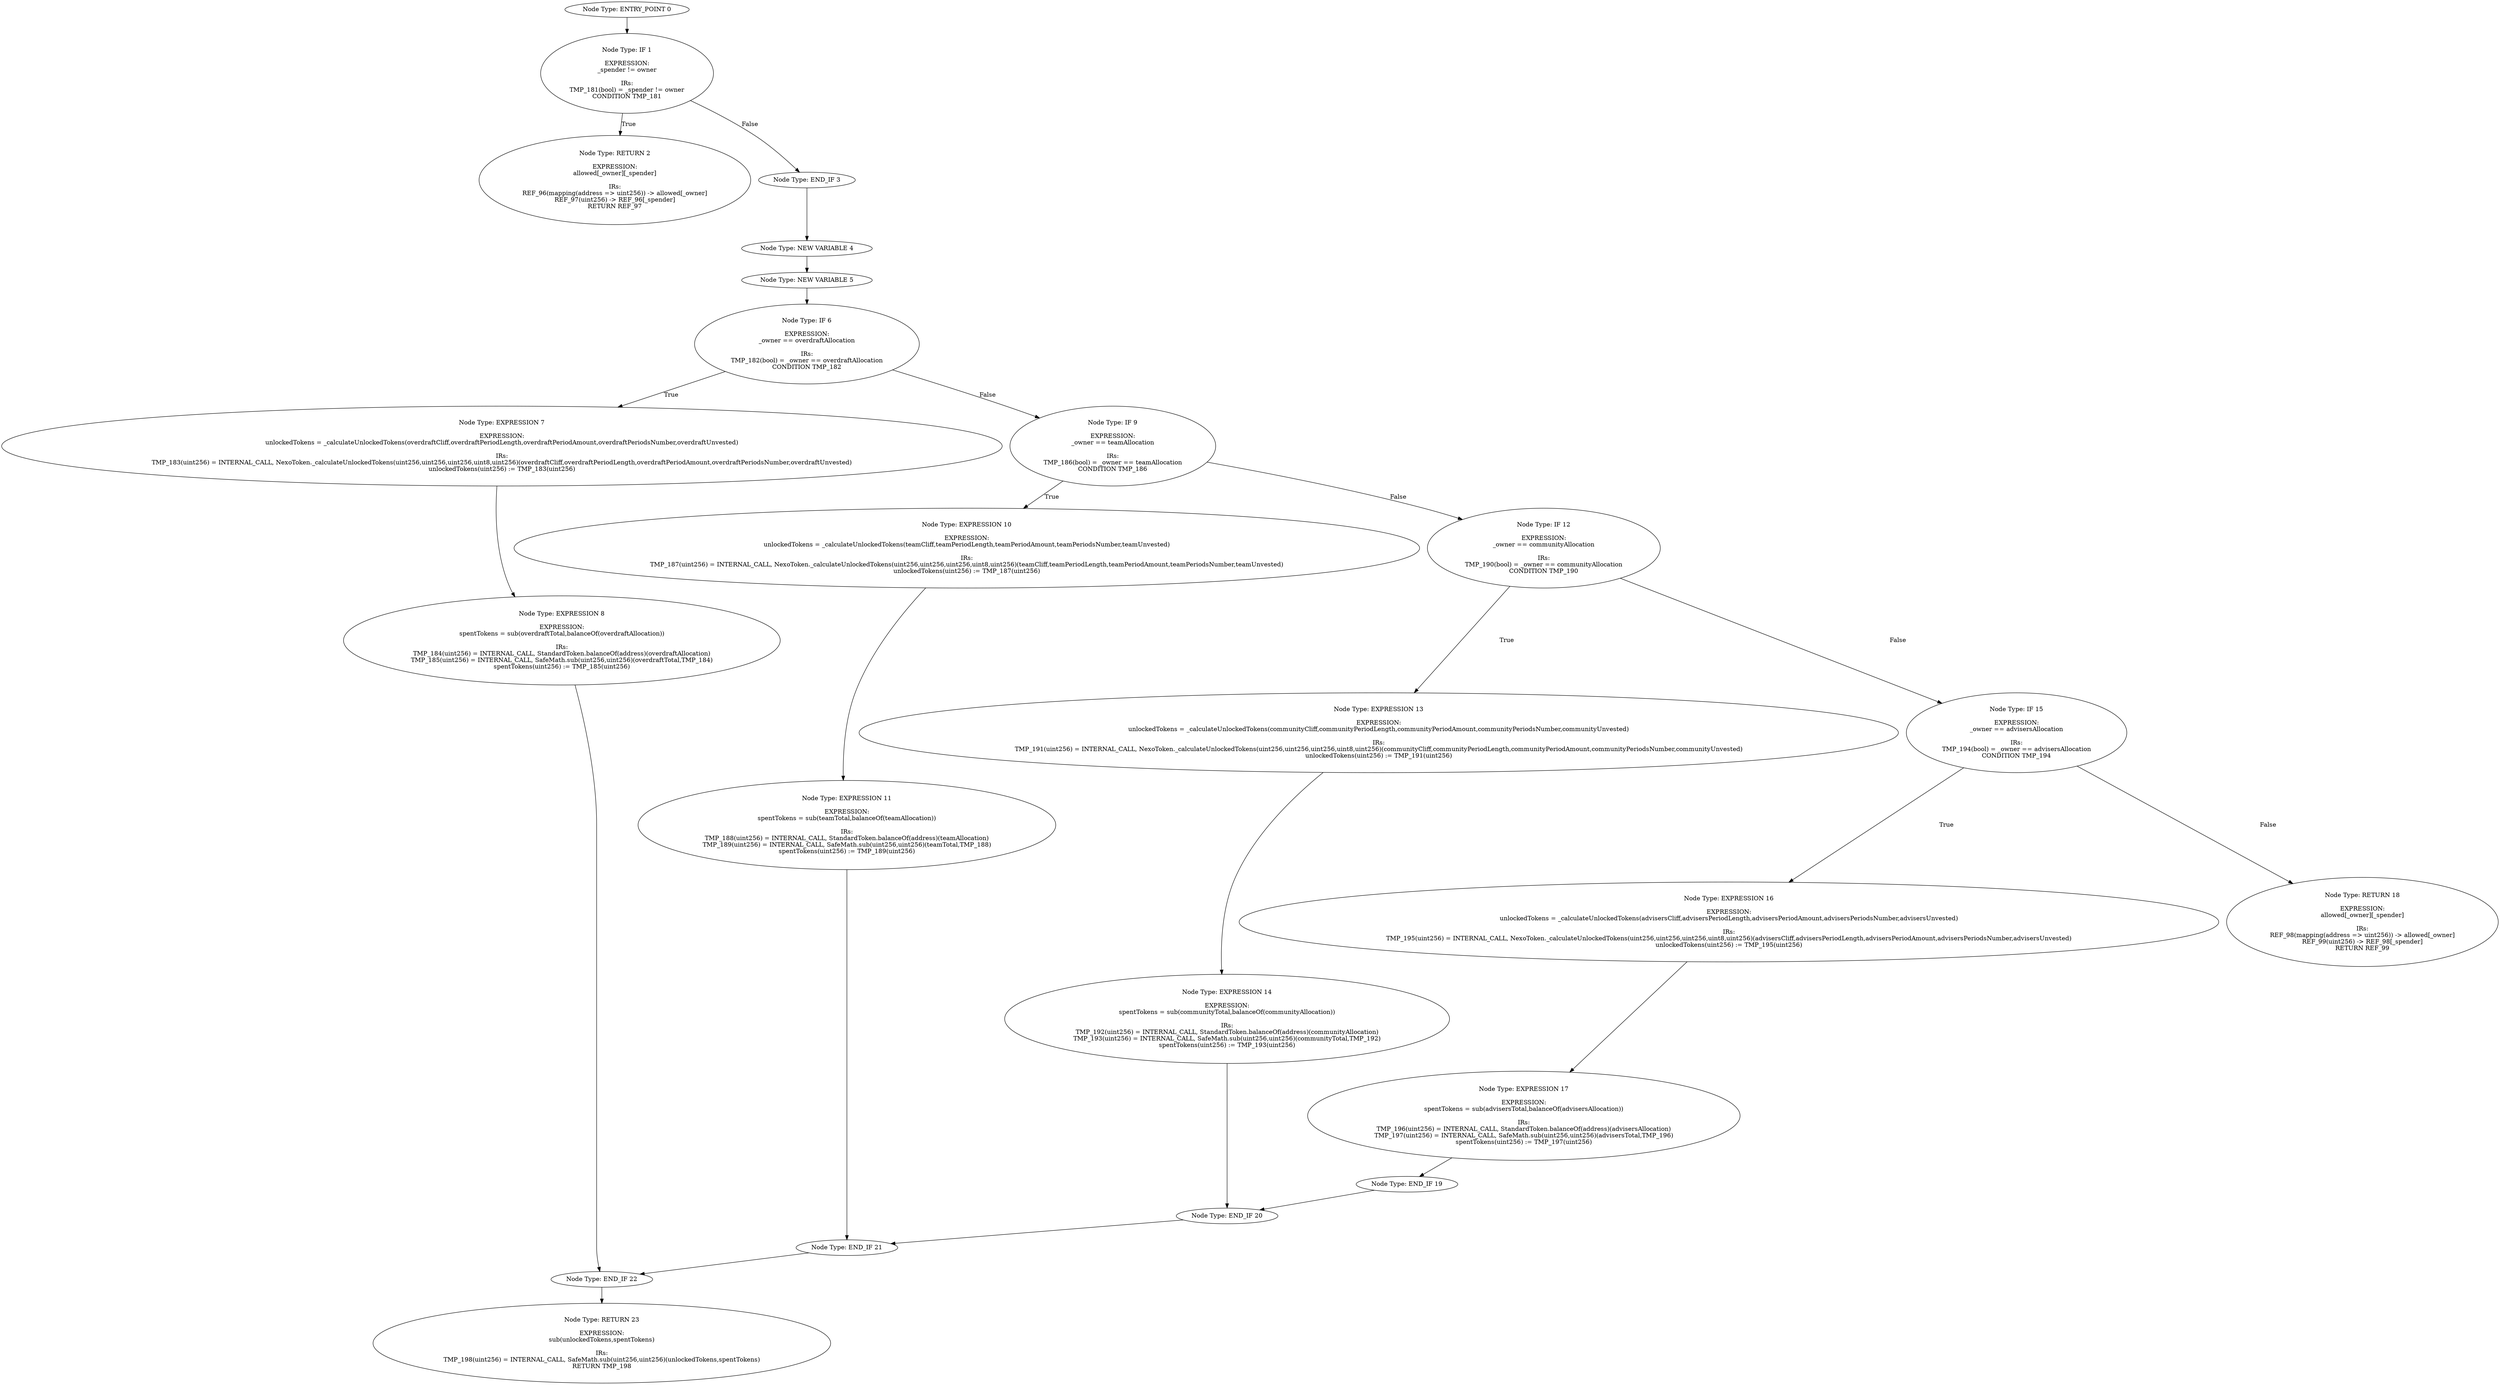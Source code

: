 digraph{
0[label="Node Type: ENTRY_POINT 0
"];
0->1;
1[label="Node Type: IF 1

EXPRESSION:
_spender != owner

IRs:
TMP_181(bool) = _spender != owner
CONDITION TMP_181"];
1->2[label="True"];
1->3[label="False"];
2[label="Node Type: RETURN 2

EXPRESSION:
allowed[_owner][_spender]

IRs:
REF_96(mapping(address => uint256)) -> allowed[_owner]
REF_97(uint256) -> REF_96[_spender]
RETURN REF_97"];
3[label="Node Type: END_IF 3
"];
3->4;
4[label="Node Type: NEW VARIABLE 4
"];
4->5;
5[label="Node Type: NEW VARIABLE 5
"];
5->6;
6[label="Node Type: IF 6

EXPRESSION:
_owner == overdraftAllocation

IRs:
TMP_182(bool) = _owner == overdraftAllocation
CONDITION TMP_182"];
6->7[label="True"];
6->9[label="False"];
7[label="Node Type: EXPRESSION 7

EXPRESSION:
unlockedTokens = _calculateUnlockedTokens(overdraftCliff,overdraftPeriodLength,overdraftPeriodAmount,overdraftPeriodsNumber,overdraftUnvested)

IRs:
TMP_183(uint256) = INTERNAL_CALL, NexoToken._calculateUnlockedTokens(uint256,uint256,uint256,uint8,uint256)(overdraftCliff,overdraftPeriodLength,overdraftPeriodAmount,overdraftPeriodsNumber,overdraftUnvested)
unlockedTokens(uint256) := TMP_183(uint256)"];
7->8;
8[label="Node Type: EXPRESSION 8

EXPRESSION:
spentTokens = sub(overdraftTotal,balanceOf(overdraftAllocation))

IRs:
TMP_184(uint256) = INTERNAL_CALL, StandardToken.balanceOf(address)(overdraftAllocation)
TMP_185(uint256) = INTERNAL_CALL, SafeMath.sub(uint256,uint256)(overdraftTotal,TMP_184)
spentTokens(uint256) := TMP_185(uint256)"];
8->22;
9[label="Node Type: IF 9

EXPRESSION:
_owner == teamAllocation

IRs:
TMP_186(bool) = _owner == teamAllocation
CONDITION TMP_186"];
9->10[label="True"];
9->12[label="False"];
10[label="Node Type: EXPRESSION 10

EXPRESSION:
unlockedTokens = _calculateUnlockedTokens(teamCliff,teamPeriodLength,teamPeriodAmount,teamPeriodsNumber,teamUnvested)

IRs:
TMP_187(uint256) = INTERNAL_CALL, NexoToken._calculateUnlockedTokens(uint256,uint256,uint256,uint8,uint256)(teamCliff,teamPeriodLength,teamPeriodAmount,teamPeriodsNumber,teamUnvested)
unlockedTokens(uint256) := TMP_187(uint256)"];
10->11;
11[label="Node Type: EXPRESSION 11

EXPRESSION:
spentTokens = sub(teamTotal,balanceOf(teamAllocation))

IRs:
TMP_188(uint256) = INTERNAL_CALL, StandardToken.balanceOf(address)(teamAllocation)
TMP_189(uint256) = INTERNAL_CALL, SafeMath.sub(uint256,uint256)(teamTotal,TMP_188)
spentTokens(uint256) := TMP_189(uint256)"];
11->21;
12[label="Node Type: IF 12

EXPRESSION:
_owner == communityAllocation

IRs:
TMP_190(bool) = _owner == communityAllocation
CONDITION TMP_190"];
12->13[label="True"];
12->15[label="False"];
13[label="Node Type: EXPRESSION 13

EXPRESSION:
unlockedTokens = _calculateUnlockedTokens(communityCliff,communityPeriodLength,communityPeriodAmount,communityPeriodsNumber,communityUnvested)

IRs:
TMP_191(uint256) = INTERNAL_CALL, NexoToken._calculateUnlockedTokens(uint256,uint256,uint256,uint8,uint256)(communityCliff,communityPeriodLength,communityPeriodAmount,communityPeriodsNumber,communityUnvested)
unlockedTokens(uint256) := TMP_191(uint256)"];
13->14;
14[label="Node Type: EXPRESSION 14

EXPRESSION:
spentTokens = sub(communityTotal,balanceOf(communityAllocation))

IRs:
TMP_192(uint256) = INTERNAL_CALL, StandardToken.balanceOf(address)(communityAllocation)
TMP_193(uint256) = INTERNAL_CALL, SafeMath.sub(uint256,uint256)(communityTotal,TMP_192)
spentTokens(uint256) := TMP_193(uint256)"];
14->20;
15[label="Node Type: IF 15

EXPRESSION:
_owner == advisersAllocation

IRs:
TMP_194(bool) = _owner == advisersAllocation
CONDITION TMP_194"];
15->16[label="True"];
15->18[label="False"];
16[label="Node Type: EXPRESSION 16

EXPRESSION:
unlockedTokens = _calculateUnlockedTokens(advisersCliff,advisersPeriodLength,advisersPeriodAmount,advisersPeriodsNumber,advisersUnvested)

IRs:
TMP_195(uint256) = INTERNAL_CALL, NexoToken._calculateUnlockedTokens(uint256,uint256,uint256,uint8,uint256)(advisersCliff,advisersPeriodLength,advisersPeriodAmount,advisersPeriodsNumber,advisersUnvested)
unlockedTokens(uint256) := TMP_195(uint256)"];
16->17;
17[label="Node Type: EXPRESSION 17

EXPRESSION:
spentTokens = sub(advisersTotal,balanceOf(advisersAllocation))

IRs:
TMP_196(uint256) = INTERNAL_CALL, StandardToken.balanceOf(address)(advisersAllocation)
TMP_197(uint256) = INTERNAL_CALL, SafeMath.sub(uint256,uint256)(advisersTotal,TMP_196)
spentTokens(uint256) := TMP_197(uint256)"];
17->19;
18[label="Node Type: RETURN 18

EXPRESSION:
allowed[_owner][_spender]

IRs:
REF_98(mapping(address => uint256)) -> allowed[_owner]
REF_99(uint256) -> REF_98[_spender]
RETURN REF_99"];
19[label="Node Type: END_IF 19
"];
19->20;
20[label="Node Type: END_IF 20
"];
20->21;
21[label="Node Type: END_IF 21
"];
21->22;
22[label="Node Type: END_IF 22
"];
22->23;
23[label="Node Type: RETURN 23

EXPRESSION:
sub(unlockedTokens,spentTokens)

IRs:
TMP_198(uint256) = INTERNAL_CALL, SafeMath.sub(uint256,uint256)(unlockedTokens,spentTokens)
RETURN TMP_198"];
}
